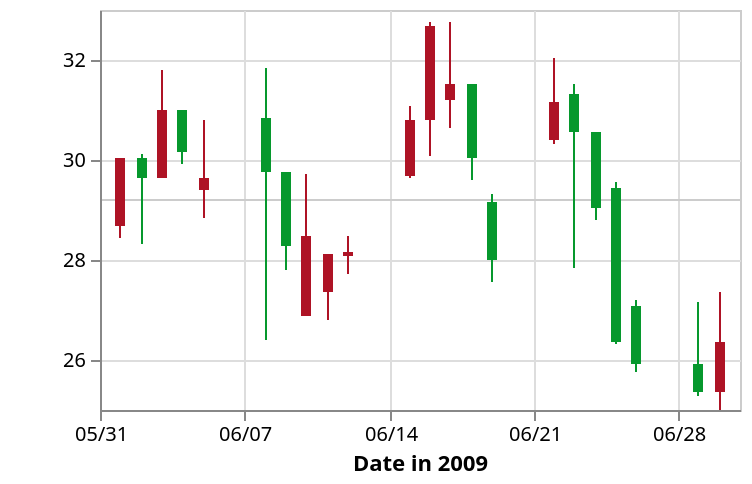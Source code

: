 {
    "$schema": "https://vega.github.io/schema/vega/v3.0.json",
    "description": "A candlestick chart inspired from Protovis(http://mbostock.github.io/protovis/ex/candlestick.html)",
    "autosize": "pad",
    "padding": 5,
    "encode": {
        "update": {
            "stroke": {
                "value": "#ccc"
            },
            "fill": {
                "value": "transparent"
            }
        }
    },
    "data": [
        {
            "name": "source_0",
            "values": [
                {
                    "date": "01-Jun-2009",
                    "open": 28.7,
                    "high": 30.05,
                    "low": 28.45,
                    "close": 30.04,
                    "signal": "short",
                    "ret": -4.89396411092985
                },
                {
                    "date": "02-Jun-2009",
                    "open": 30.04,
                    "high": 30.13,
                    "low": 28.3,
                    "close": 29.63,
                    "signal": "short",
                    "ret": -0.322580645161295
                },
                {
                    "date": "03-Jun-2009",
                    "open": 29.62,
                    "high": 31.79,
                    "low": 29.62,
                    "close": 31.02,
                    "signal": "short",
                    "ret": 3.68663594470045
                },
                {
                    "date": "04-Jun-2009",
                    "open": 31.02,
                    "high": 31.02,
                    "low": 29.92,
                    "close": 30.18,
                    "signal": "short",
                    "ret": 4.51010886469673
                },
                {
                    "date": "05-Jun-2009",
                    "open": 29.39,
                    "high": 30.81,
                    "low": 28.85,
                    "close": 29.62,
                    "signal": "short",
                    "ret": 6.08424336973478
                },
                {
                    "date": "08-Jun-2009",
                    "open": 30.84,
                    "high": 31.82,
                    "low": 26.41,
                    "close": 29.77,
                    "signal": "short",
                    "ret": 1.2539184952978
                },
                {
                    "date": "09-Jun-2009",
                    "open": 29.77,
                    "high": 29.77,
                    "low": 27.79,
                    "close": 28.27,
                    "signal": "short",
                    "ret": -5.02431118314424
                },
                {
                    "date": "10-Jun-2009",
                    "open": 26.9,
                    "high": 29.74,
                    "low": 26.9,
                    "close": 28.46,
                    "signal": "short",
                    "ret": -5.46623794212217
                },
                {
                    "date": "11-Jun-2009",
                    "open": 27.36,
                    "high": 28.11,
                    "low": 26.81,
                    "close": 28.11,
                    "signal": "short",
                    "ret": -8.3743842364532
                },
                {
                    "date": "12-Jun-2009",
                    "open": 28.08,
                    "high": 28.5,
                    "low": 27.73,
                    "close": 28.15,
                    "signal": "short",
                    "ret": -5.52763819095477
                },
                {
                    "date": "15-Jun-2009",
                    "open": 29.7,
                    "high": 31.09,
                    "low": 29.64,
                    "close": 30.81,
                    "signal": "long",
                    "ret": 3.4920634920635
                },
                {
                    "date": "16-Jun-2009",
                    "open": 30.81,
                    "high": 32.75,
                    "low": 30.07,
                    "close": 32.68,
                    "signal": "short",
                    "ret": 0.155038759689914
                },
                {
                    "date": "17-Jun-2009",
                    "open": 31.19,
                    "high": 32.77,
                    "low": 30.64,
                    "close": 31.54,
                    "signal": "short",
                    "ret": 5.82822085889571
                },
                {
                    "date": "18-Jun-2009",
                    "open": 31.54,
                    "high": 31.54,
                    "low": 29.6,
                    "close": 30.03,
                    "signal": "short",
                    "ret": 8.17610062893082
                },
                {
                    "date": "19-Jun-2009",
                    "open": 29.16,
                    "high": 29.32,
                    "low": 27.56,
                    "close": 27.99,
                    "signal": "short",
                    "ret": 8.59872611464968
                },
                {
                    "date": "22-Jun-2009",
                    "open": 30.4,
                    "high": 32.05,
                    "low": 30.3,
                    "close": 31.17,
                    "signal": "short",
                    "ret": 15.4907975460123
                },
                {
                    "date": "23-Jun-2009",
                    "open": 31.3,
                    "high": 31.54,
                    "low": 27.83,
                    "close": 30.58,
                    "signal": "short",
                    "ret": 11.7370892018779
                },
                {
                    "date": "24-Jun-2009",
                    "open": 30.58,
                    "high": 30.58,
                    "low": 28.79,
                    "close": 29.05,
                    "signal": "long",
                    "ret": -10.4234527687296
                },
                {
                    "date": "25-Jun-2009",
                    "open": 29.45,
                    "high": 29.56,
                    "low": 26.3,
                    "close": 26.36,
                    "signal": "long",
                    "ret": 0
                },
                {
                    "date": "26-Jun-2009",
                    "open": 27.09,
                    "high": 27.22,
                    "low": 25.76,
                    "close": 25.93,
                    "signal": "long",
                    "ret": 0
                },
                {
                    "date": "29-Jun-2009",
                    "open": 25.93,
                    "high": 27.18,
                    "low": 25.29,
                    "close": 25.35,
                    "signal": "long",
                    "ret": 5.26315789473684
                },
                {
                    "date": "30-Jun-2009",
                    "open": 25.36,
                    "high": 27.38,
                    "low": 25.02,
                    "close": 26.35,
                    "signal": "long",
                    "ret": 6.73758865248228
                }
            ]
        },
        {
            "name": "data_0",
            "source": "source_0",
            "transform": [
                {
                    "type": "formula",
                    "expr": "datum.open > datum.close",
                    "as": "isIncrease"
                },
                {
                    "type": "formula",
                    "expr": "(datum.open + datum.close)/2",
                    "as": "mid"
                }
            ]
        },
        {
            "name": "data_1",
            "source": "data_0",
            "transform": [
                {
                    "type": "formula",
                    "expr": "toNumber(datum[\"mid\"])",
                    "as": "mid"
                },
                {
                    "type": "aggregate",
                    "groupby": [],
                    "ops": [
                        "mean"
                    ],
                    "fields": [
                        "mid"
                    ],
                    "as": [
                        "mean_mid"
                    ]
                }
            ]
        },
        {
            "name": "data_2",
            "source": "data_0",
            "transform": [
                {
                    "type": "formula",
                    "expr": "toDate(datum[\"date\"])",
                    "as": "date"
                },
                {
                    "type": "formula",
                    "expr": "toNumber(datum[\"low\"])",
                    "as": "low"
                },
                {
                    "type": "formula",
                    "expr": "toNumber(datum[\"high\"])",
                    "as": "high"
                },
                {
                    "type": "filter",
                    "expr": "datum[\"date\"] !== null && !isNaN(datum[\"date\"]) && datum[\"low\"] !== null && !isNaN(datum[\"low\"])"
                },
                {
                    "type": "formula",
                    "as": "yearmonthdate_date",
                    "expr": "datetime(year(datum[\"date\"]), month(datum[\"date\"]), date(datum[\"date\"]), 0, 0, 0, 0)"
                }
            ]
        },
        {
            "name": "data_3",
            "source": "data_0",
            "transform": [
                {
                    "type": "formula",
                    "expr": "toDate(datum[\"date\"])",
                    "as": "date"
                },
                {
                    "type": "formula",
                    "expr": "toNumber(datum[\"open\"])",
                    "as": "open"
                },
                {
                    "type": "formula",
                    "expr": "toNumber(datum[\"close\"])",
                    "as": "close"
                },
                {
                    "type": "filter",
                    "expr": "datum[\"date\"] !== null && !isNaN(datum[\"date\"]) && datum[\"open\"] !== null && !isNaN(datum[\"open\"])"
                },
                {
                    "type": "formula",
                    "as": "yearmonthdate_date",
                    "expr": "datetime(year(datum[\"date\"]), month(datum[\"date\"]), date(datum[\"date\"]), 0, 0, 0, 0)"
                }
            ]
        }
    ],
    "signals": [
        {
            "name": "width",
            "update": "320"
        },
        {
            "name": "height",
            "update": "200"
        }
    ],
    "marks": [
        {
            "name": "layer_0_marks",
            "type": "rule",
            "style": [
                "rule"
            ],
            "from": {
                "data": "data_1"
            },
            "encode": {
                "update": {
                    "x": {
                        "value": 0
                    },
                    "y": {
                        "scale": "y",
                        "field": "mean_mid"
                    },
                    "x2": {
                        "field": {
                            "group": "width"
                        }
                    },
                    "stroke": {
                        "value": "fff"
                    }
                }
            }
        },
        {
            "name": "layer_1_marks",
            "type": "rule",
            "style": [
                "rule"
            ],
            "from": {
                "data": "data_2"
            },
            "encode": {
                "update": {
                    "x": {
                        "scale": "x",
                        "field": "yearmonthdate_date"
                    },
                    "y": {
                        "scale": "y",
                        "field": "low"
                    },
                    "y2": {
                        "scale": "y",
                        "field": "high"
                    },
                    "stroke": {
                        "scale": "color",
                        "field": "isIncrease"
                    }
                }
            }
        },
        {
            "name": "layer_2_marks",
            "type": "rect",
            "role": "bar",
            "style": [
                "bar"
            ],
            "from": {
                "data": "data_3"
            },
            "encode": {
                "update": {
                    "xc": {
                        "scale": "x",
                        "field": "yearmonthdate_date"
                    },
                    "width": {
                        "value": 5
                    },
                    "y": {
                        "scale": "y",
                        "field": "open"
                    },
                    "y2": {
                        "scale": "y",
                        "field": "close"
                    },
                    "fill": {
                        "scale": "color",
                        "field": "isIncrease"
                    }
                }
            }
        }
    ],
    "scales": [
        {
            "name": "y",
            "type": "linear",
            "domain": {
                "fields": [
                    {
                        "data": "data_1",
                        "field": "mean_mid"
                    },
                    {
                        "data": "data_2",
                        "field": "low"
                    },
                    {
                        "data": "data_2",
                        "field": "high"
                    },
                    {
                        "data": "data_3",
                        "field": "open"
                    },
                    {
                        "data": "data_3",
                        "field": "close"
                    }
                ],
                "sort": true
            },
            "range": [
                {
                    "signal": "height"
                },
                0
            ],
            "zero": false,
            "round": true,
            "nice": true
        },
        {
            "name": "x",
            "type": "time",
            "domain": {
                "fields": [
                    {
                        "signal": "{data: datetime(2009, 4, 31, 0, 0, 0, 0)}"
                    },
                    {
                        "signal": "{data: datetime(2009, 6, 1, 0, 0, 0, 0)}"
                    },
                    {
                        "data": "data_3",
                        "field": "yearmonthdate_date"
                    }
                ],
                "sort": true
            },
            "range": [
                0,
                {
                    "signal": "width"
                }
            ],
            "round": true,
            "nice": "day"
        },
        {
            "name": "color",
            "type": "ordinal",
            "domain": {
                "fields": [
                    {
                        "data": "data_2",
                        "field": "isIncrease"
                    },
                    {
                        "data": "data_3",
                        "field": "isIncrease"
                    }
                ],
                "sort": true
            },
            "range": [
                "#ae1325",
                "#06982d"
            ]
        }
    ],
    "axes": [
        {
            "title": "Date in 2009",
            "scale": "x",
            "labelOverlap": true,
            "orient": "bottom",
            "tickCount": {
                "signal": "ceil(width/40)"
            },
            "zindex": 1,
            "encode": {
                "labels": {
                    "update": {
                        "text": {
                            "signal": "timeFormat(datum.value, '%m/%d')"
                        }
                    }
                }
            }
        },
        {
            "scale": "x",
            "domain": false,
            "grid": true,
            "labels": false,
            "maxExtent": 0,
            "minExtent": 0,
            "orient": "bottom",
            "tickCount": {
                "signal": "ceil(width/40)"
            },
            "ticks": false,
            "zindex": 0,
            "gridScale": "y"
        },
        {
            "title": "",
            "scale": "y",
            "labelOverlap": true,
            "orient": "left",
            "tickCount": {
                "signal": "ceil(height/40)"
            },
            "zindex": 1
        },
        {
            "scale": "y",
            "domain": false,
            "grid": true,
            "labels": false,
            "maxExtent": 0,
            "minExtent": 0,
            "orient": "left",
            "tickCount": {
                "signal": "ceil(height/40)"
            },
            "ticks": false,
            "zindex": 0,
            "gridScale": "x"
        }
    ],
    "config": {
        "axis": {
            "domainColor": "#888",
            "tickColor": "#888"
        },
        "axisY": {
            "minExtent": 30
        }
    }
}
